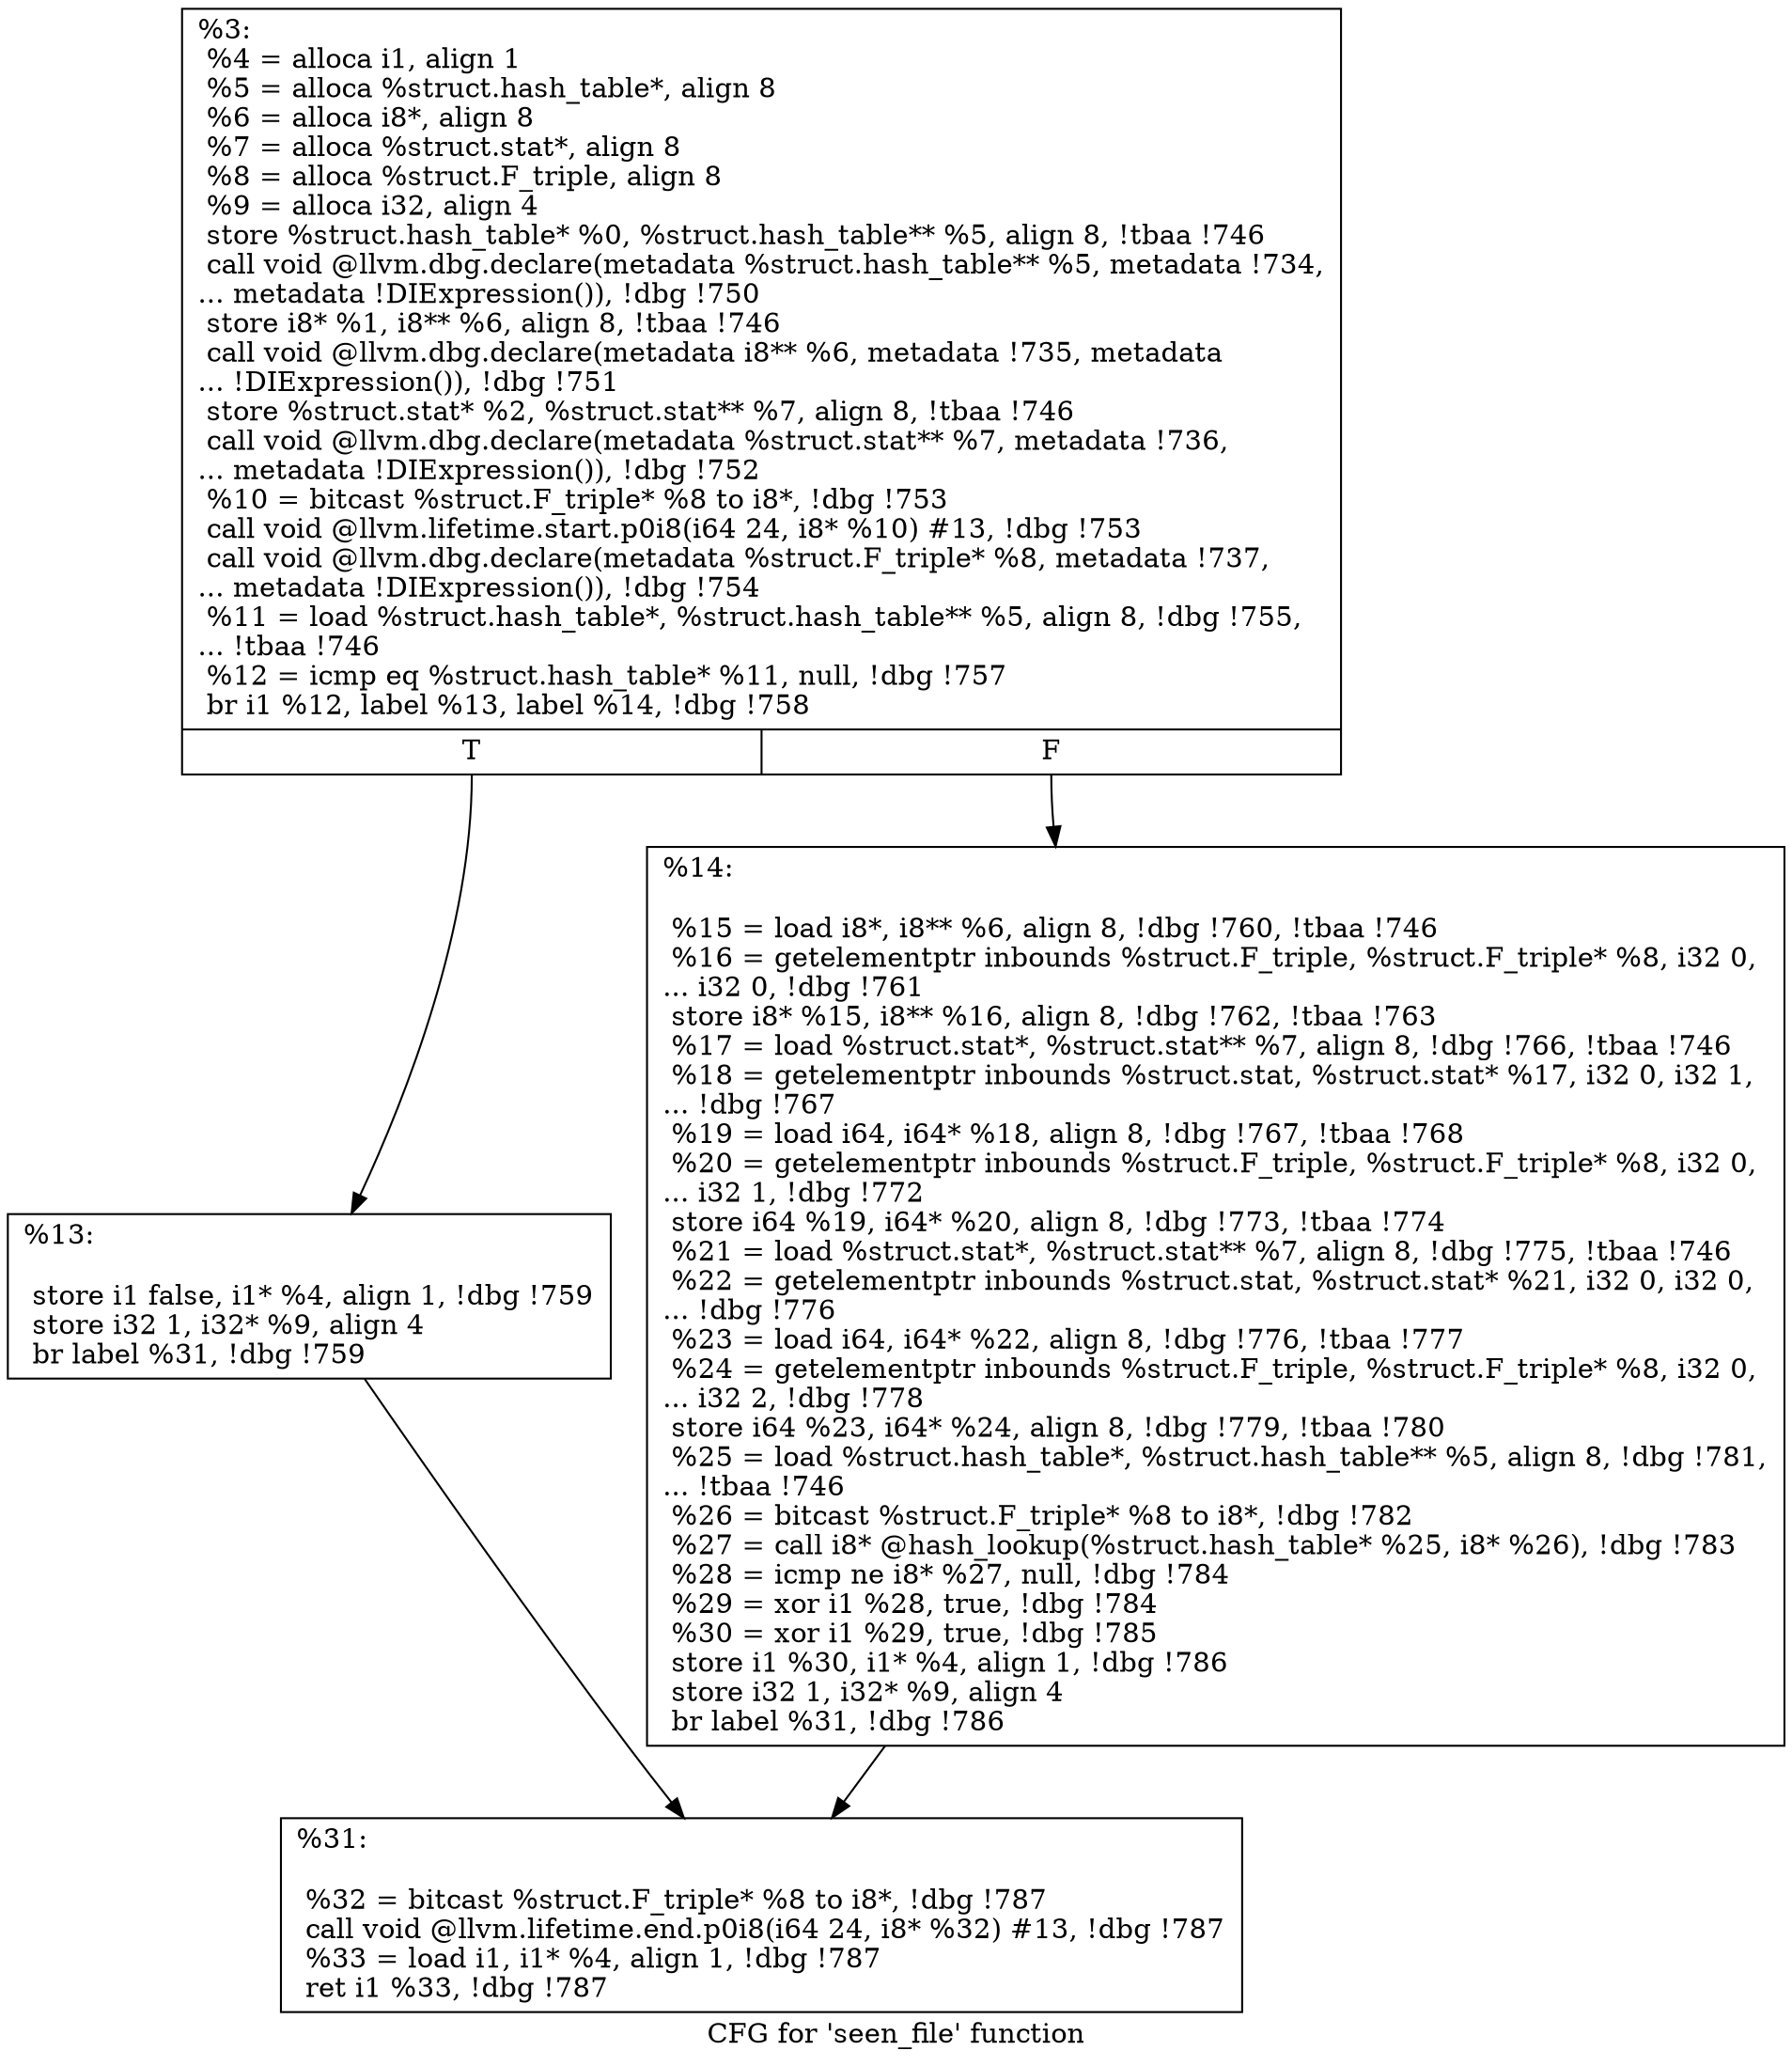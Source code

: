 digraph "CFG for 'seen_file' function" {
	label="CFG for 'seen_file' function";

	Node0x2455100 [shape=record,label="{%3:\l  %4 = alloca i1, align 1\l  %5 = alloca %struct.hash_table*, align 8\l  %6 = alloca i8*, align 8\l  %7 = alloca %struct.stat*, align 8\l  %8 = alloca %struct.F_triple, align 8\l  %9 = alloca i32, align 4\l  store %struct.hash_table* %0, %struct.hash_table** %5, align 8, !tbaa !746\l  call void @llvm.dbg.declare(metadata %struct.hash_table** %5, metadata !734,\l... metadata !DIExpression()), !dbg !750\l  store i8* %1, i8** %6, align 8, !tbaa !746\l  call void @llvm.dbg.declare(metadata i8** %6, metadata !735, metadata\l... !DIExpression()), !dbg !751\l  store %struct.stat* %2, %struct.stat** %7, align 8, !tbaa !746\l  call void @llvm.dbg.declare(metadata %struct.stat** %7, metadata !736,\l... metadata !DIExpression()), !dbg !752\l  %10 = bitcast %struct.F_triple* %8 to i8*, !dbg !753\l  call void @llvm.lifetime.start.p0i8(i64 24, i8* %10) #13, !dbg !753\l  call void @llvm.dbg.declare(metadata %struct.F_triple* %8, metadata !737,\l... metadata !DIExpression()), !dbg !754\l  %11 = load %struct.hash_table*, %struct.hash_table** %5, align 8, !dbg !755,\l... !tbaa !746\l  %12 = icmp eq %struct.hash_table* %11, null, !dbg !757\l  br i1 %12, label %13, label %14, !dbg !758\l|{<s0>T|<s1>F}}"];
	Node0x2455100:s0 -> Node0x2455200;
	Node0x2455100:s1 -> Node0x2455250;
	Node0x2455200 [shape=record,label="{%13:\l\l  store i1 false, i1* %4, align 1, !dbg !759\l  store i32 1, i32* %9, align 4\l  br label %31, !dbg !759\l}"];
	Node0x2455200 -> Node0x24552a0;
	Node0x2455250 [shape=record,label="{%14:\l\l  %15 = load i8*, i8** %6, align 8, !dbg !760, !tbaa !746\l  %16 = getelementptr inbounds %struct.F_triple, %struct.F_triple* %8, i32 0,\l... i32 0, !dbg !761\l  store i8* %15, i8** %16, align 8, !dbg !762, !tbaa !763\l  %17 = load %struct.stat*, %struct.stat** %7, align 8, !dbg !766, !tbaa !746\l  %18 = getelementptr inbounds %struct.stat, %struct.stat* %17, i32 0, i32 1,\l... !dbg !767\l  %19 = load i64, i64* %18, align 8, !dbg !767, !tbaa !768\l  %20 = getelementptr inbounds %struct.F_triple, %struct.F_triple* %8, i32 0,\l... i32 1, !dbg !772\l  store i64 %19, i64* %20, align 8, !dbg !773, !tbaa !774\l  %21 = load %struct.stat*, %struct.stat** %7, align 8, !dbg !775, !tbaa !746\l  %22 = getelementptr inbounds %struct.stat, %struct.stat* %21, i32 0, i32 0,\l... !dbg !776\l  %23 = load i64, i64* %22, align 8, !dbg !776, !tbaa !777\l  %24 = getelementptr inbounds %struct.F_triple, %struct.F_triple* %8, i32 0,\l... i32 2, !dbg !778\l  store i64 %23, i64* %24, align 8, !dbg !779, !tbaa !780\l  %25 = load %struct.hash_table*, %struct.hash_table** %5, align 8, !dbg !781,\l... !tbaa !746\l  %26 = bitcast %struct.F_triple* %8 to i8*, !dbg !782\l  %27 = call i8* @hash_lookup(%struct.hash_table* %25, i8* %26), !dbg !783\l  %28 = icmp ne i8* %27, null, !dbg !784\l  %29 = xor i1 %28, true, !dbg !784\l  %30 = xor i1 %29, true, !dbg !785\l  store i1 %30, i1* %4, align 1, !dbg !786\l  store i32 1, i32* %9, align 4\l  br label %31, !dbg !786\l}"];
	Node0x2455250 -> Node0x24552a0;
	Node0x24552a0 [shape=record,label="{%31:\l\l  %32 = bitcast %struct.F_triple* %8 to i8*, !dbg !787\l  call void @llvm.lifetime.end.p0i8(i64 24, i8* %32) #13, !dbg !787\l  %33 = load i1, i1* %4, align 1, !dbg !787\l  ret i1 %33, !dbg !787\l}"];
}
